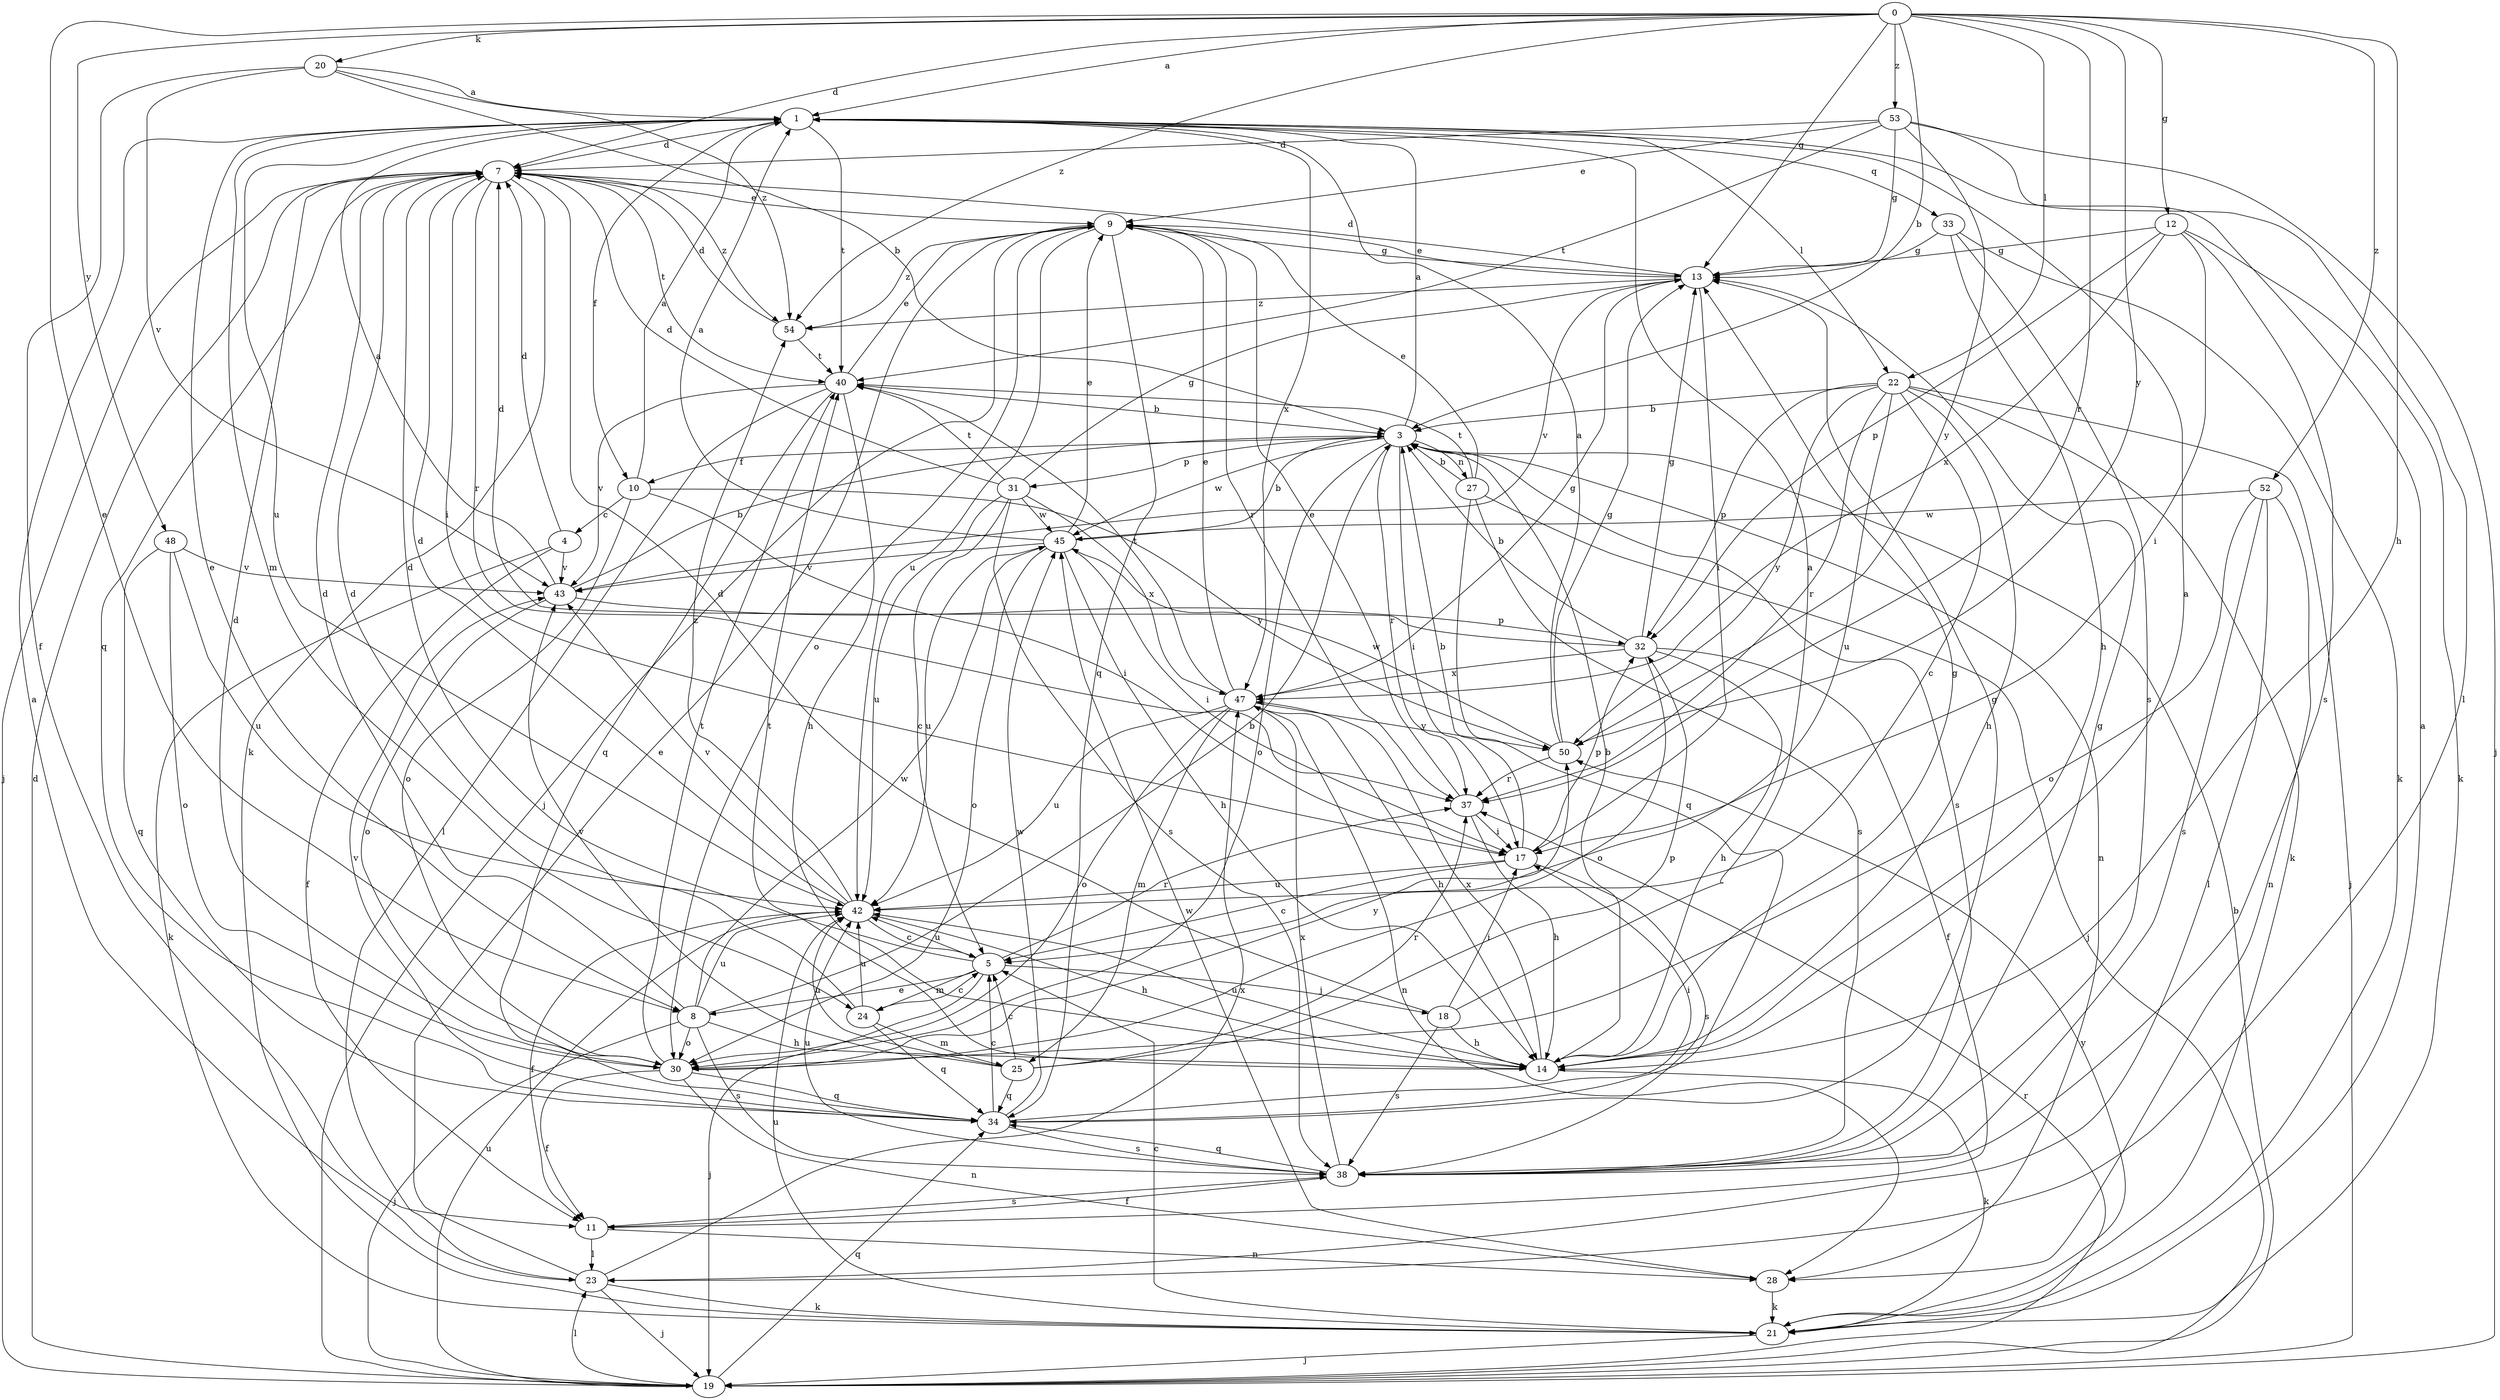 strict digraph  {
0;
1;
3;
4;
5;
7;
8;
9;
10;
11;
12;
13;
14;
17;
18;
19;
20;
21;
22;
23;
24;
25;
27;
28;
30;
31;
32;
33;
34;
37;
38;
40;
42;
43;
45;
47;
48;
50;
52;
53;
54;
0 -> 1  [label=a];
0 -> 3  [label=b];
0 -> 7  [label=d];
0 -> 8  [label=e];
0 -> 12  [label=g];
0 -> 13  [label=g];
0 -> 14  [label=h];
0 -> 20  [label=k];
0 -> 22  [label=l];
0 -> 37  [label=r];
0 -> 48  [label=y];
0 -> 50  [label=y];
0 -> 52  [label=z];
0 -> 53  [label=z];
0 -> 54  [label=z];
1 -> 7  [label=d];
1 -> 8  [label=e];
1 -> 10  [label=f];
1 -> 22  [label=l];
1 -> 24  [label=m];
1 -> 33  [label=q];
1 -> 40  [label=t];
1 -> 42  [label=u];
1 -> 47  [label=x];
3 -> 1  [label=a];
3 -> 10  [label=f];
3 -> 17  [label=i];
3 -> 27  [label=n];
3 -> 28  [label=n];
3 -> 30  [label=o];
3 -> 31  [label=p];
3 -> 37  [label=r];
3 -> 38  [label=s];
3 -> 45  [label=w];
4 -> 7  [label=d];
4 -> 11  [label=f];
4 -> 21  [label=k];
4 -> 43  [label=v];
5 -> 7  [label=d];
5 -> 8  [label=e];
5 -> 18  [label=j];
5 -> 19  [label=j];
5 -> 24  [label=m];
5 -> 37  [label=r];
5 -> 42  [label=u];
7 -> 9  [label=e];
7 -> 17  [label=i];
7 -> 19  [label=j];
7 -> 21  [label=k];
7 -> 34  [label=q];
7 -> 37  [label=r];
7 -> 40  [label=t];
7 -> 54  [label=z];
8 -> 3  [label=b];
8 -> 7  [label=d];
8 -> 14  [label=h];
8 -> 19  [label=j];
8 -> 30  [label=o];
8 -> 38  [label=s];
8 -> 42  [label=u];
8 -> 45  [label=w];
9 -> 13  [label=g];
9 -> 19  [label=j];
9 -> 30  [label=o];
9 -> 34  [label=q];
9 -> 37  [label=r];
9 -> 42  [label=u];
9 -> 54  [label=z];
10 -> 1  [label=a];
10 -> 4  [label=c];
10 -> 17  [label=i];
10 -> 30  [label=o];
10 -> 50  [label=y];
11 -> 23  [label=l];
11 -> 28  [label=n];
11 -> 38  [label=s];
12 -> 13  [label=g];
12 -> 17  [label=i];
12 -> 21  [label=k];
12 -> 32  [label=p];
12 -> 38  [label=s];
12 -> 47  [label=x];
13 -> 7  [label=d];
13 -> 9  [label=e];
13 -> 17  [label=i];
13 -> 43  [label=v];
13 -> 54  [label=z];
14 -> 1  [label=a];
14 -> 3  [label=b];
14 -> 13  [label=g];
14 -> 21  [label=k];
14 -> 40  [label=t];
14 -> 42  [label=u];
14 -> 47  [label=x];
17 -> 3  [label=b];
17 -> 5  [label=c];
17 -> 32  [label=p];
17 -> 38  [label=s];
17 -> 42  [label=u];
18 -> 1  [label=a];
18 -> 7  [label=d];
18 -> 14  [label=h];
18 -> 17  [label=i];
18 -> 38  [label=s];
19 -> 3  [label=b];
19 -> 7  [label=d];
19 -> 23  [label=l];
19 -> 34  [label=q];
19 -> 37  [label=r];
19 -> 42  [label=u];
20 -> 1  [label=a];
20 -> 3  [label=b];
20 -> 11  [label=f];
20 -> 43  [label=v];
20 -> 54  [label=z];
21 -> 1  [label=a];
21 -> 5  [label=c];
21 -> 19  [label=j];
21 -> 42  [label=u];
21 -> 50  [label=y];
22 -> 3  [label=b];
22 -> 5  [label=c];
22 -> 14  [label=h];
22 -> 19  [label=j];
22 -> 21  [label=k];
22 -> 32  [label=p];
22 -> 37  [label=r];
22 -> 42  [label=u];
22 -> 50  [label=y];
23 -> 1  [label=a];
23 -> 9  [label=e];
23 -> 19  [label=j];
23 -> 21  [label=k];
23 -> 47  [label=x];
24 -> 5  [label=c];
24 -> 7  [label=d];
24 -> 25  [label=m];
24 -> 34  [label=q];
24 -> 42  [label=u];
25 -> 5  [label=c];
25 -> 32  [label=p];
25 -> 34  [label=q];
25 -> 37  [label=r];
25 -> 42  [label=u];
25 -> 43  [label=v];
27 -> 3  [label=b];
27 -> 9  [label=e];
27 -> 19  [label=j];
27 -> 34  [label=q];
27 -> 38  [label=s];
27 -> 40  [label=t];
28 -> 21  [label=k];
28 -> 45  [label=w];
30 -> 7  [label=d];
30 -> 11  [label=f];
30 -> 28  [label=n];
30 -> 34  [label=q];
30 -> 40  [label=t];
30 -> 50  [label=y];
31 -> 5  [label=c];
31 -> 7  [label=d];
31 -> 13  [label=g];
31 -> 38  [label=s];
31 -> 40  [label=t];
31 -> 42  [label=u];
31 -> 45  [label=w];
31 -> 47  [label=x];
32 -> 3  [label=b];
32 -> 7  [label=d];
32 -> 11  [label=f];
32 -> 13  [label=g];
32 -> 14  [label=h];
32 -> 30  [label=o];
32 -> 47  [label=x];
33 -> 13  [label=g];
33 -> 14  [label=h];
33 -> 21  [label=k];
33 -> 38  [label=s];
34 -> 5  [label=c];
34 -> 13  [label=g];
34 -> 17  [label=i];
34 -> 38  [label=s];
34 -> 43  [label=v];
34 -> 45  [label=w];
37 -> 9  [label=e];
37 -> 14  [label=h];
37 -> 17  [label=i];
38 -> 11  [label=f];
38 -> 13  [label=g];
38 -> 34  [label=q];
38 -> 42  [label=u];
38 -> 47  [label=x];
40 -> 3  [label=b];
40 -> 9  [label=e];
40 -> 14  [label=h];
40 -> 23  [label=l];
40 -> 34  [label=q];
40 -> 43  [label=v];
42 -> 5  [label=c];
42 -> 7  [label=d];
42 -> 11  [label=f];
42 -> 14  [label=h];
42 -> 43  [label=v];
42 -> 54  [label=z];
43 -> 1  [label=a];
43 -> 3  [label=b];
43 -> 30  [label=o];
43 -> 32  [label=p];
45 -> 1  [label=a];
45 -> 3  [label=b];
45 -> 9  [label=e];
45 -> 14  [label=h];
45 -> 17  [label=i];
45 -> 30  [label=o];
45 -> 42  [label=u];
45 -> 43  [label=v];
47 -> 9  [label=e];
47 -> 13  [label=g];
47 -> 14  [label=h];
47 -> 25  [label=m];
47 -> 28  [label=n];
47 -> 30  [label=o];
47 -> 40  [label=t];
47 -> 42  [label=u];
47 -> 50  [label=y];
48 -> 30  [label=o];
48 -> 34  [label=q];
48 -> 42  [label=u];
48 -> 43  [label=v];
50 -> 1  [label=a];
50 -> 13  [label=g];
50 -> 37  [label=r];
50 -> 45  [label=w];
52 -> 23  [label=l];
52 -> 28  [label=n];
52 -> 30  [label=o];
52 -> 38  [label=s];
52 -> 45  [label=w];
53 -> 7  [label=d];
53 -> 9  [label=e];
53 -> 13  [label=g];
53 -> 19  [label=j];
53 -> 23  [label=l];
53 -> 40  [label=t];
53 -> 50  [label=y];
54 -> 7  [label=d];
54 -> 40  [label=t];
}

